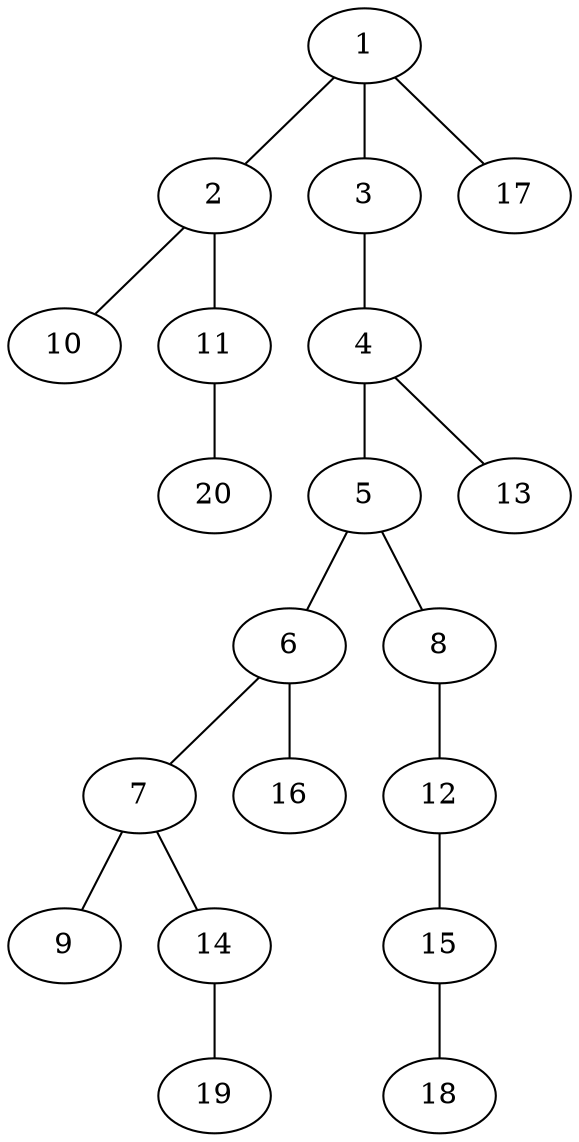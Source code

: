 graph graphname {1--2
1--3
1--17
2--10
2--11
3--4
4--5
4--13
5--6
5--8
6--7
6--16
7--9
7--14
8--12
11--20
12--15
14--19
15--18
}